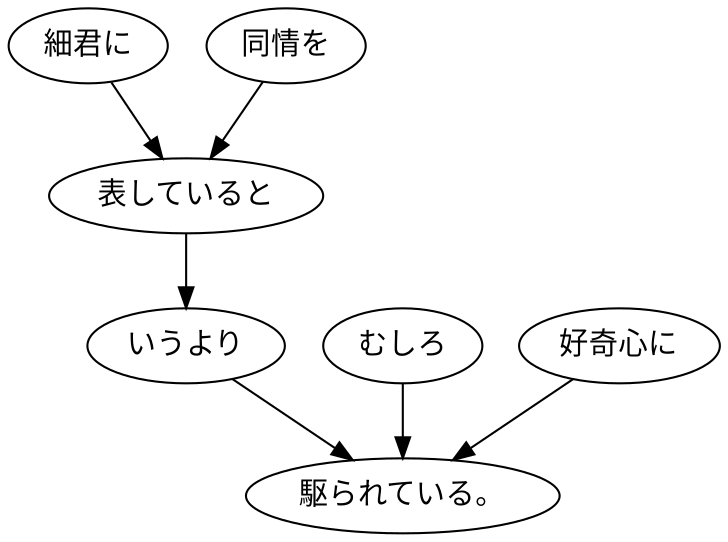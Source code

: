 digraph graph1426 {
	node0 [label="細君に"];
	node1 [label="同情を"];
	node2 [label="表していると"];
	node3 [label="いうより"];
	node4 [label="むしろ"];
	node5 [label="好奇心に"];
	node6 [label="駆られている。"];
	node0 -> node2;
	node1 -> node2;
	node2 -> node3;
	node3 -> node6;
	node4 -> node6;
	node5 -> node6;
}
